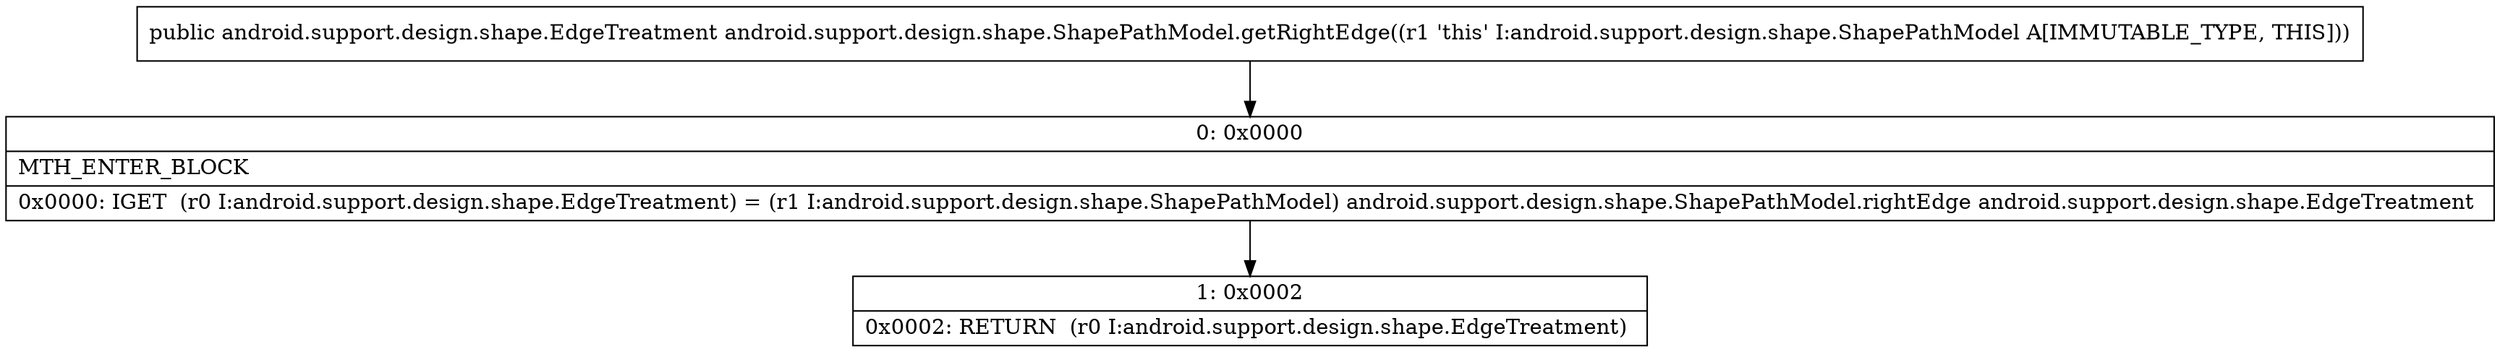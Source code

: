 digraph "CFG forandroid.support.design.shape.ShapePathModel.getRightEdge()Landroid\/support\/design\/shape\/EdgeTreatment;" {
Node_0 [shape=record,label="{0\:\ 0x0000|MTH_ENTER_BLOCK\l|0x0000: IGET  (r0 I:android.support.design.shape.EdgeTreatment) = (r1 I:android.support.design.shape.ShapePathModel) android.support.design.shape.ShapePathModel.rightEdge android.support.design.shape.EdgeTreatment \l}"];
Node_1 [shape=record,label="{1\:\ 0x0002|0x0002: RETURN  (r0 I:android.support.design.shape.EdgeTreatment) \l}"];
MethodNode[shape=record,label="{public android.support.design.shape.EdgeTreatment android.support.design.shape.ShapePathModel.getRightEdge((r1 'this' I:android.support.design.shape.ShapePathModel A[IMMUTABLE_TYPE, THIS])) }"];
MethodNode -> Node_0;
Node_0 -> Node_1;
}

